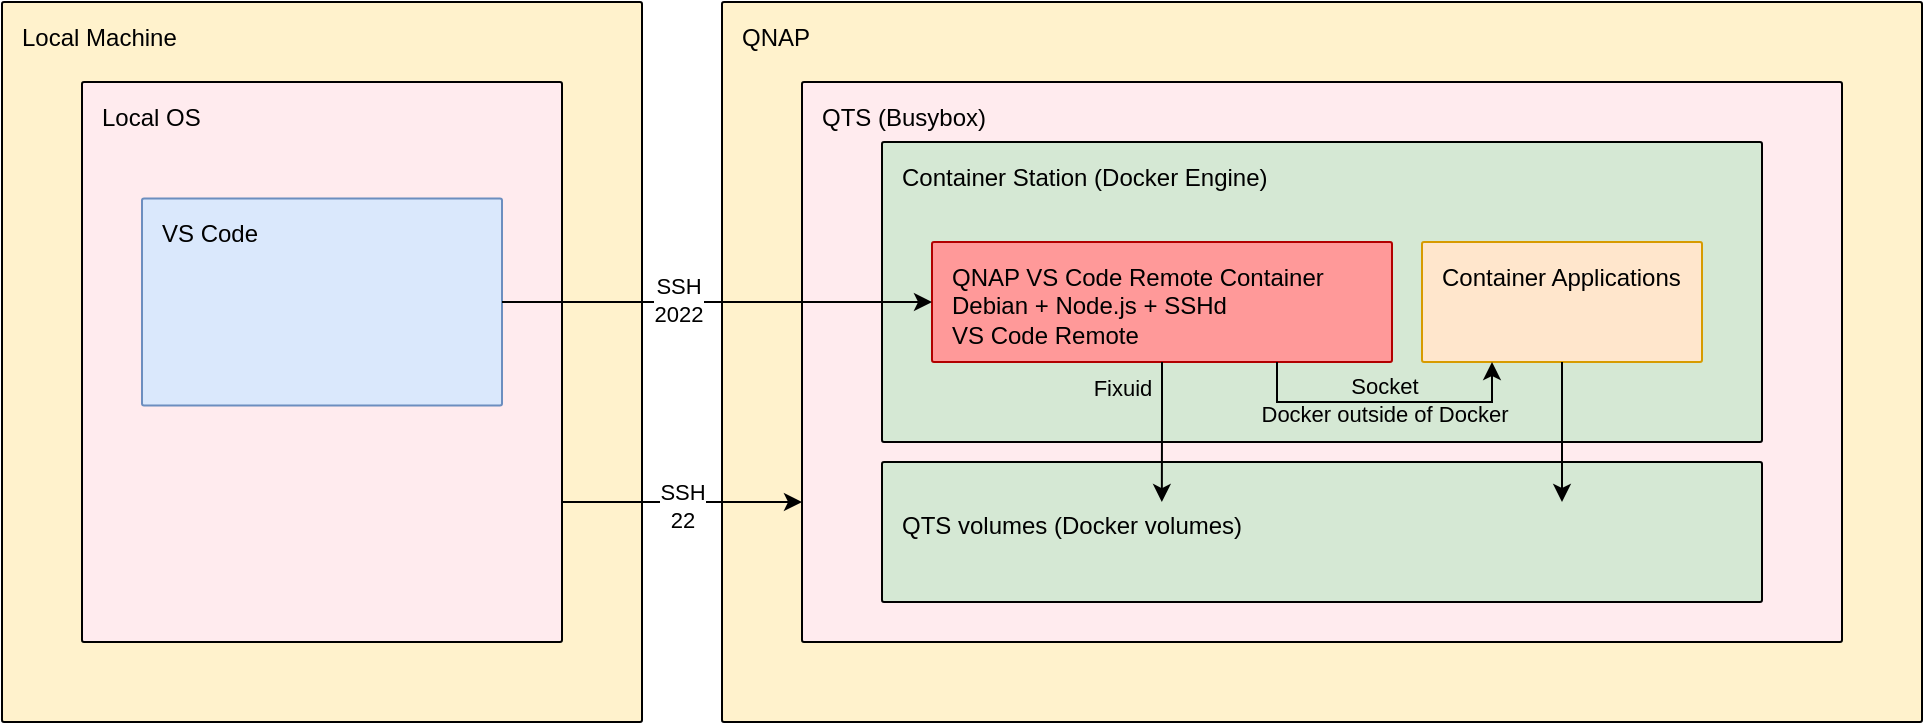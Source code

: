 <mxfile version="24.6.4" type="device">
  <diagram name="ページ1" id="ooSFNGz34JEEK7YDtRhG">
    <mxGraphModel dx="656" dy="422" grid="1" gridSize="10" guides="1" tooltips="1" connect="1" arrows="1" fold="1" page="1" pageScale="1" pageWidth="1654" pageHeight="1169" math="0" shadow="0">
      <root>
        <mxCell id="0" />
        <mxCell id="1" parent="0" />
        <mxCell id="XfW93Al3XDVQg6B8MEoC-10" value="Local Machine" style="sketch=0;points=[[0,0,0],[0.25,0,0],[0.5,0,0],[0.75,0,0],[1,0,0],[1,0.25,0],[1,0.5,0],[1,0.75,0],[1,1,0],[0.75,1,0],[0.5,1,0],[0.25,1,0],[0,1,0],[0,0.75,0],[0,0.5,0],[0,0.25,0]];rounded=1;absoluteArcSize=1;arcSize=2;html=1;strokeColor=#000000;shadow=0;dashed=0;fontSize=12;align=left;verticalAlign=top;spacing=10;spacingTop=-4;whiteSpace=wrap;fillColor=#fff2cc;" parent="1" vertex="1">
          <mxGeometry x="40" y="120" width="320" height="360" as="geometry" />
        </mxCell>
        <mxCell id="XfW93Al3XDVQg6B8MEoC-2" value="&lt;font color=&quot;#000000&quot;&gt;Local OS&lt;/font&gt;" style="sketch=0;points=[[0,0,0],[0.25,0,0],[0.5,0,0],[0.75,0,0],[1,0,0],[1,0.25,0],[1,0.5,0],[1,0.75,0],[1,1,0],[0.75,1,0],[0.5,1,0],[0.25,1,0],[0,1,0],[0,0.75,0],[0,0.5,0],[0,0.25,0]];rounded=1;absoluteArcSize=1;arcSize=2;html=1;strokeColor=default;gradientColor=none;shadow=0;dashed=0;fontSize=12;fontColor=#9E9E9E;align=left;verticalAlign=top;spacing=10;spacingTop=-4;whiteSpace=wrap;fillColor=#FFEBEE;" parent="1" vertex="1">
          <mxGeometry x="80" y="160" width="240" height="280" as="geometry" />
        </mxCell>
        <mxCell id="XfW93Al3XDVQg6B8MEoC-3" value="&lt;font color=&quot;#000000&quot;&gt;VS Code&lt;/font&gt;" style="sketch=0;points=[[0,0,0],[0.25,0,0],[0.5,0,0],[0.75,0,0],[1,0,0],[1,0.25,0],[1,0.5,0],[1,0.75,0],[1,1,0],[0.75,1,0],[0.5,1,0],[0.25,1,0],[0,1,0],[0,0.75,0],[0,0.5,0],[0,0.25,0]];rounded=1;absoluteArcSize=1;arcSize=2;html=1;strokeColor=#6c8ebf;shadow=0;dashed=0;fontSize=12;align=left;verticalAlign=top;spacing=10;spacingTop=-4;whiteSpace=wrap;fillColor=#dae8fc;" parent="1" vertex="1">
          <mxGeometry x="110" y="218.25" width="180" height="103.5" as="geometry" />
        </mxCell>
        <mxCell id="XfW93Al3XDVQg6B8MEoC-4" value="&lt;font color=&quot;#000000&quot;&gt;QNAP&lt;/font&gt;" style="sketch=0;points=[[0,0,0],[0.25,0,0],[0.5,0,0],[0.75,0,0],[1,0,0],[1,0.25,0],[1,0.5,0],[1,0.75,0],[1,1,0],[0.75,1,0],[0.5,1,0],[0.25,1,0],[0,1,0],[0,0.75,0],[0,0.5,0],[0,0.25,0]];rounded=1;absoluteArcSize=1;arcSize=2;html=1;strokeColor=#000000;shadow=0;dashed=0;fontSize=12;align=left;verticalAlign=top;spacing=10;spacingTop=-4;whiteSpace=wrap;fillColor=#fff2cc;" parent="1" vertex="1">
          <mxGeometry x="400" y="120" width="600" height="360" as="geometry" />
        </mxCell>
        <mxCell id="XfW93Al3XDVQg6B8MEoC-5" value="&lt;font color=&quot;#000000&quot;&gt;QTS (Busybox)&lt;/font&gt;" style="sketch=0;points=[[0,0,0],[0.25,0,0],[0.5,0,0],[0.75,0,0],[1,0,0],[1,0.25,0],[1,0.5,0],[1,0.75,0],[1,1,0],[0.75,1,0],[0.5,1,0],[0.25,1,0],[0,1,0],[0,0.75,0],[0,0.5,0],[0,0.25,0]];rounded=1;absoluteArcSize=1;arcSize=2;html=1;strokeColor=default;gradientColor=none;shadow=0;dashed=0;fontSize=12;fontColor=#9E9E9E;align=left;verticalAlign=top;spacing=10;spacingTop=-4;whiteSpace=wrap;fillColor=#FFEBEE;" parent="1" vertex="1">
          <mxGeometry x="440" y="160" width="520" height="280" as="geometry" />
        </mxCell>
        <mxCell id="XfW93Al3XDVQg6B8MEoC-6" value="&lt;font color=&quot;#000000&quot;&gt;Container Station (Docker Engine)&lt;/font&gt;" style="sketch=0;points=[[0,0,0],[0.25,0,0],[0.5,0,0],[0.75,0,0],[1,0,0],[1,0.25,0],[1,0.5,0],[1,0.75,0],[1,1,0],[0.75,1,0],[0.5,1,0],[0.25,1,0],[0,1,0],[0,0.75,0],[0,0.5,0],[0,0.25,0]];rounded=1;absoluteArcSize=1;arcSize=2;html=1;strokeColor=#000000;shadow=0;dashed=0;fontSize=12;align=left;verticalAlign=top;spacing=10;spacingTop=-4;whiteSpace=wrap;fillColor=#d5e8d4;" parent="1" vertex="1">
          <mxGeometry x="480" y="190" width="440" height="150" as="geometry" />
        </mxCell>
        <mxCell id="XfW93Al3XDVQg6B8MEoC-7" value="QNAP VS Code Remote Container&lt;div&gt;Debian + Node.js + SSHd&lt;/div&gt;&lt;div&gt;VS Code Remote&lt;/div&gt;" style="sketch=0;points=[[0,0,0],[0.25,0,0],[0.5,0,0],[0.75,0,0],[1,0,0],[1,0.25,0],[1,0.5,0],[1,0.75,0],[1,1,0],[0.75,1,0],[0.5,1,0],[0.25,1,0],[0,1,0],[0,0.75,0],[0,0.5,0],[0,0.25,0]];rounded=1;absoluteArcSize=1;arcSize=2;html=1;strokeColor=#B20000;shadow=0;dashed=0;fontSize=12;align=left;verticalAlign=top;spacing=10;spacingTop=-4;whiteSpace=wrap;fillColor=#FF9999;fontColor=#000000;" parent="1" vertex="1">
          <mxGeometry x="505" y="240" width="230" height="60" as="geometry" />
        </mxCell>
        <mxCell id="XfW93Al3XDVQg6B8MEoC-8" value="&lt;div&gt;&lt;font color=&quot;#000000&quot;&gt;&lt;br&gt;&lt;/font&gt;&lt;/div&gt;&lt;font color=&quot;#000000&quot;&gt;QTS volumes (Docker volumes)&lt;/font&gt;" style="sketch=0;points=[[0,0,0],[0.25,0,0],[0.5,0,0],[0.75,0,0],[1,0,0],[1,0.25,0],[1,0.5,0],[1,0.75,0],[1,1,0],[0.75,1,0],[0.5,1,0],[0.25,1,0],[0,1,0],[0,0.75,0],[0,0.5,0],[0,0.25,0]];rounded=1;absoluteArcSize=1;arcSize=2;html=1;strokeColor=#000000;shadow=0;dashed=0;fontSize=12;align=left;verticalAlign=top;spacing=10;spacingTop=-4;whiteSpace=wrap;fillColor=#d5e8d4;" parent="1" vertex="1">
          <mxGeometry x="480" y="350" width="440" height="70" as="geometry" />
        </mxCell>
        <mxCell id="XfW93Al3XDVQg6B8MEoC-11" style="edgeStyle=orthogonalEdgeStyle;rounded=0;orthogonalLoop=1;jettySize=auto;html=1;entryX=0;entryY=0.5;entryDx=0;entryDy=0;entryPerimeter=0;" parent="1" source="XfW93Al3XDVQg6B8MEoC-3" target="XfW93Al3XDVQg6B8MEoC-7" edge="1">
          <mxGeometry relative="1" as="geometry" />
        </mxCell>
        <mxCell id="F2_ogr01erOUFTqBizxI-1" value="SSH&lt;div&gt;2022&lt;/div&gt;" style="edgeLabel;html=1;align=center;verticalAlign=middle;resizable=0;points=[];" parent="XfW93Al3XDVQg6B8MEoC-11" vertex="1" connectable="0">
          <mxGeometry x="-0.182" y="1" relative="1" as="geometry">
            <mxPoint as="offset" />
          </mxGeometry>
        </mxCell>
        <mxCell id="F2_ogr01erOUFTqBizxI-2" style="rounded=0;orthogonalLoop=1;jettySize=auto;html=1;exitX=1;exitY=0.75;exitDx=0;exitDy=0;exitPerimeter=0;entryX=0;entryY=0.75;entryDx=0;entryDy=0;entryPerimeter=0;" parent="1" source="XfW93Al3XDVQg6B8MEoC-2" target="XfW93Al3XDVQg6B8MEoC-5" edge="1">
          <mxGeometry relative="1" as="geometry" />
        </mxCell>
        <mxCell id="F2_ogr01erOUFTqBizxI-5" value="SSH&lt;div&gt;22&lt;/div&gt;" style="edgeLabel;html=1;align=center;verticalAlign=middle;resizable=0;points=[];" parent="F2_ogr01erOUFTqBizxI-2" vertex="1" connectable="0">
          <mxGeometry x="0.186" y="-2" relative="1" as="geometry">
            <mxPoint x="-11" as="offset" />
          </mxGeometry>
        </mxCell>
        <mxCell id="Dj5Od5iHtLxE_6ItUSeY-1" value="Container Applications" style="sketch=0;points=[[0,0,0],[0.25,0,0],[0.5,0,0],[0.75,0,0],[1,0,0],[1,0.25,0],[1,0.5,0],[1,0.75,0],[1,1,0],[0.75,1,0],[0.5,1,0],[0.25,1,0],[0,1,0],[0,0.75,0],[0,0.5,0],[0,0.25,0]];rounded=1;absoluteArcSize=1;arcSize=2;html=1;strokeColor=#d79b00;shadow=0;dashed=0;fontSize=12;align=left;verticalAlign=top;spacing=10;spacingTop=-4;whiteSpace=wrap;fillColor=#ffe6cc;" vertex="1" parent="1">
          <mxGeometry x="750" y="240" width="140" height="60" as="geometry" />
        </mxCell>
        <mxCell id="Dj5Od5iHtLxE_6ItUSeY-6" style="edgeStyle=orthogonalEdgeStyle;rounded=0;orthogonalLoop=1;jettySize=auto;html=1;exitX=0.5;exitY=1;exitDx=0;exitDy=0;exitPerimeter=0;entryX=0.318;entryY=0.286;entryDx=0;entryDy=0;entryPerimeter=0;" edge="1" parent="1" source="XfW93Al3XDVQg6B8MEoC-7" target="XfW93Al3XDVQg6B8MEoC-8">
          <mxGeometry relative="1" as="geometry" />
        </mxCell>
        <mxCell id="Dj5Od5iHtLxE_6ItUSeY-10" value="Fixuid" style="edgeLabel;html=1;align=center;verticalAlign=middle;resizable=0;points=[];labelBackgroundColor=none;" vertex="1" connectable="0" parent="Dj5Od5iHtLxE_6ItUSeY-6">
          <mxGeometry x="-0.344" y="-1" relative="1" as="geometry">
            <mxPoint x="-19" y="-10" as="offset" />
          </mxGeometry>
        </mxCell>
        <mxCell id="Dj5Od5iHtLxE_6ItUSeY-7" style="edgeStyle=orthogonalEdgeStyle;rounded=0;orthogonalLoop=1;jettySize=auto;html=1;" edge="1" parent="1" source="Dj5Od5iHtLxE_6ItUSeY-1">
          <mxGeometry relative="1" as="geometry">
            <mxPoint x="820" y="370" as="targetPoint" />
          </mxGeometry>
        </mxCell>
        <mxCell id="Dj5Od5iHtLxE_6ItUSeY-8" style="edgeStyle=orthogonalEdgeStyle;rounded=0;orthogonalLoop=1;jettySize=auto;html=1;exitX=0.75;exitY=1;exitDx=0;exitDy=0;exitPerimeter=0;entryX=0.25;entryY=1;entryDx=0;entryDy=0;entryPerimeter=0;" edge="1" parent="1" source="XfW93Al3XDVQg6B8MEoC-7" target="Dj5Od5iHtLxE_6ItUSeY-1">
          <mxGeometry relative="1" as="geometry" />
        </mxCell>
        <mxCell id="Dj5Od5iHtLxE_6ItUSeY-9" value="Socket&lt;br&gt;Docker outside of Docker" style="edgeLabel;html=1;align=center;verticalAlign=middle;resizable=0;points=[];labelBackgroundColor=none;" vertex="1" connectable="0" parent="Dj5Od5iHtLxE_6ItUSeY-8">
          <mxGeometry x="-0.155" y="1" relative="1" as="geometry">
            <mxPoint x="11" as="offset" />
          </mxGeometry>
        </mxCell>
      </root>
    </mxGraphModel>
  </diagram>
</mxfile>
